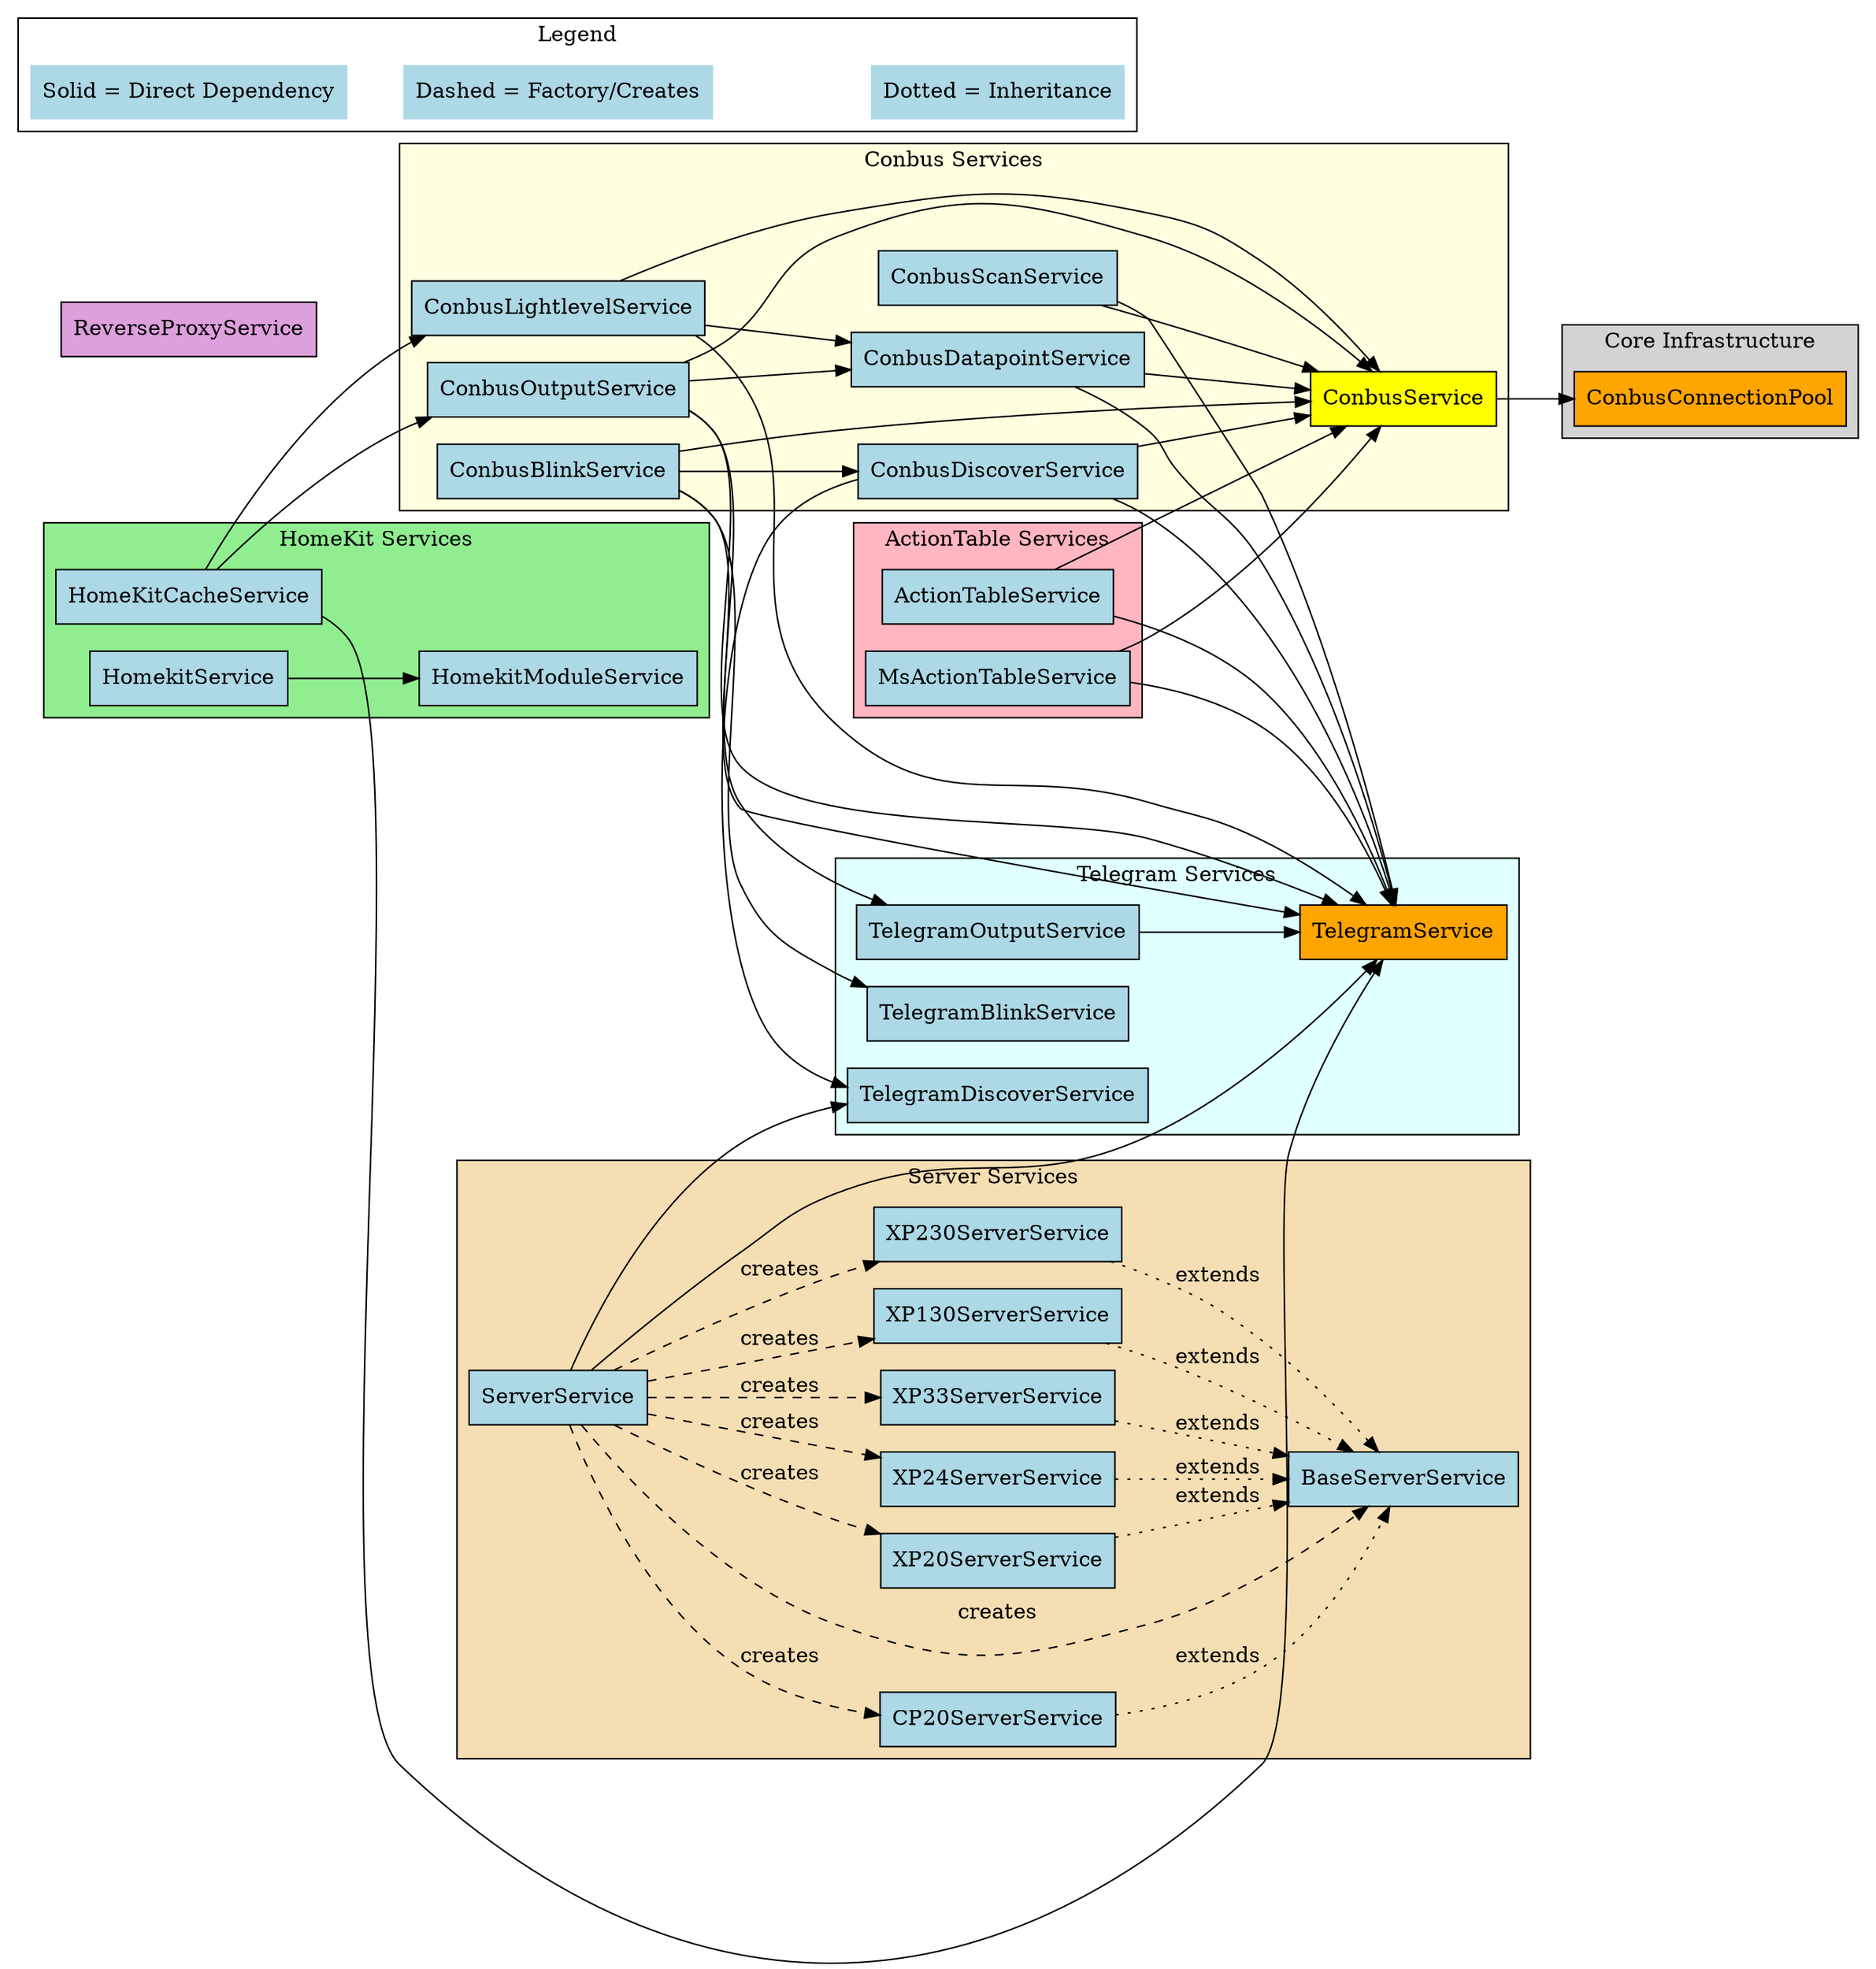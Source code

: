 digraph ServiceDependencies {
    // Graph settings
    rankdir=LR;
    node [shape=box, style=filled, fillcolor=lightblue];

    // Core infrastructure layer
    subgraph cluster_core {
        label="Core Infrastructure";
        style=filled;
        fillcolor=lightgray;

        ConbusConnectionPool [fillcolor=orange];
    }

    // Conbus services layer
    subgraph cluster_conbus {
        label="Conbus Services";
        style=filled;
        fillcolor=lightyellow;

        ConbusService [fillcolor=yellow];
        ConbusDatapointService;
        ConbusOutputService;
        ConbusScanService;
        ConbusDiscoverService;
        ConbusBlinkService;
        ConbusLightlevelService;
    }

    // Telegram services layer
    subgraph cluster_telegram {
        label="Telegram Services";
        style=filled;
        fillcolor=lightcyan;

        TelegramService [fillcolor=orange];
        TelegramOutputService;
        TelegramDiscoverService;
        TelegramBlinkService;
    }

    // ActionTable services layer
    subgraph cluster_actiontable {
        label="ActionTable Services";
        style=filled;
        fillcolor=lightpink;

        ActionTableService;
        MsActionTableService;
    }

    // HomeKit services layer
    subgraph cluster_homekit {
        label="HomeKit Services";
        style=filled;
        fillcolor=lightgreen;

        HomekitService;
        HomekitModuleService;
        HomeKitCacheService;
    }

    // Server services layer
    subgraph cluster_server {
        label="Server Services";
        style=filled;
        fillcolor=wheat;

        ServerService;
        BaseServerService;
        XP20ServerService;
        XP24ServerService;
        XP33ServerService;
        XP130ServerService;
        XP230ServerService;
        CP20ServerService;
    }

    // Other services
    ReverseProxyService [fillcolor=plum];

    // Core dependencies
    ConbusService -> ConbusConnectionPool;

    // ConbusDatapointService dependencies
    ConbusDatapointService -> ConbusService;
    ConbusDatapointService -> TelegramService;

    // ConbusOutputService dependencies
    ConbusOutputService -> ConbusService;
    ConbusOutputService -> ConbusDatapointService;
    ConbusOutputService -> TelegramService;
    ConbusOutputService -> TelegramOutputService;

    // ConbusScanService dependencies
    ConbusScanService -> ConbusService;
    ConbusScanService -> TelegramService;

    // ConbusDiscoverService dependencies
    ConbusDiscoverService -> ConbusService;
    ConbusDiscoverService -> TelegramService;
    ConbusDiscoverService -> TelegramDiscoverService;

    // ConbusBlinkService dependencies
    ConbusBlinkService -> ConbusService;
    ConbusBlinkService -> ConbusDiscoverService;
    ConbusBlinkService -> TelegramService;
    ConbusBlinkService -> TelegramBlinkService;

    // ConbusLightlevelService dependencies
    ConbusLightlevelService -> ConbusService;
    ConbusLightlevelService -> ConbusDatapointService;
    ConbusLightlevelService -> TelegramService;

    // ActionTableService dependencies
    ActionTableService -> ConbusService;
    ActionTableService -> TelegramService;

    // MsActionTableService dependencies
    MsActionTableService -> ConbusService;
    MsActionTableService -> TelegramService;

    // HomeKitCacheService dependencies
    HomeKitCacheService -> ConbusOutputService;
    HomeKitCacheService -> ConbusLightlevelService;
    HomeKitCacheService -> TelegramService;

    // HomekitService dependencies
    HomekitService -> HomekitModuleService;

    // ServerService dependencies
    ServerService -> TelegramService;
    ServerService -> TelegramDiscoverService;
    ServerService -> BaseServerService [style=dashed, label="creates"];
    ServerService -> XP20ServerService [style=dashed, label="creates"];
    ServerService -> XP24ServerService [style=dashed, label="creates"];
    ServerService -> XP33ServerService [style=dashed, label="creates"];
    ServerService -> XP130ServerService [style=dashed, label="creates"];
    ServerService -> XP230ServerService [style=dashed, label="creates"];
    ServerService -> CP20ServerService [style=dashed, label="creates"];

    // Server inheritance (all server services extend BaseServerService)
    XP20ServerService -> BaseServerService [style=dotted, label="extends"];
    XP24ServerService -> BaseServerService [style=dotted, label="extends"];
    XP33ServerService -> BaseServerService [style=dotted, label="extends"];
    XP130ServerService -> BaseServerService [style=dotted, label="extends"];
    XP230ServerService -> BaseServerService [style=dotted, label="extends"];
    CP20ServerService -> BaseServerService [style=dotted, label="extends"];

    // TelegramOutputService dependencies
    TelegramOutputService -> TelegramService;

    // Legend
    subgraph cluster_legend {
        label="Legend";
        style=filled;
        fillcolor=white;

        node [shape=plaintext];
        edge [style=solid];
        legend1 [label="Solid = Direct Dependency"];
        legend2 [label="Dashed = Factory/Creates"];
        legend3 [label="Dotted = Inheritance"];

        legend1 -> legend2 [style=invis];
        legend2 -> legend3 [style=invis];
    }
}